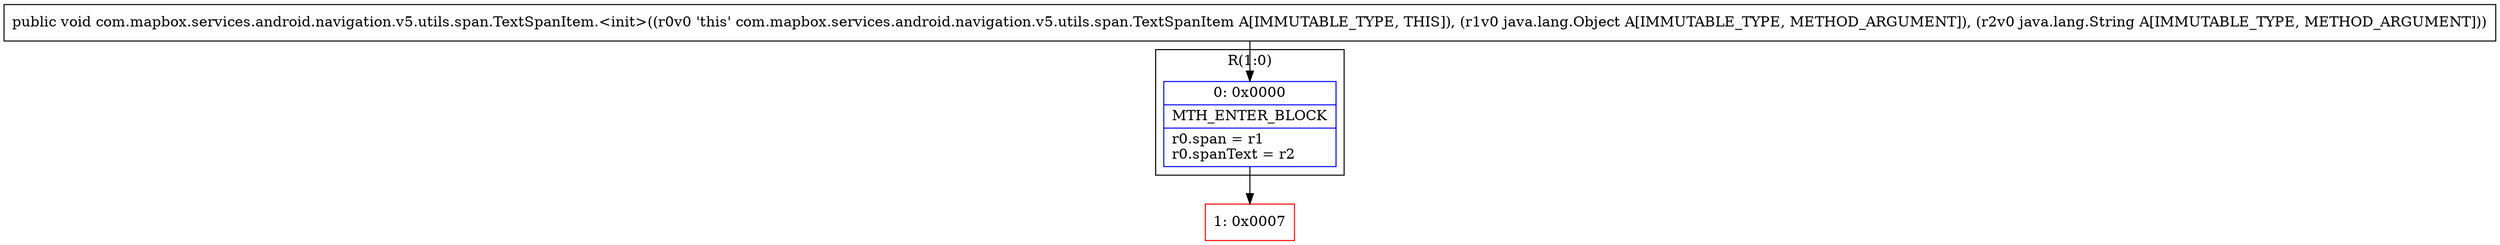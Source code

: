 digraph "CFG forcom.mapbox.services.android.navigation.v5.utils.span.TextSpanItem.\<init\>(Ljava\/lang\/Object;Ljava\/lang\/String;)V" {
subgraph cluster_Region_324049035 {
label = "R(1:0)";
node [shape=record,color=blue];
Node_0 [shape=record,label="{0\:\ 0x0000|MTH_ENTER_BLOCK\l|r0.span = r1\lr0.spanText = r2\l}"];
}
Node_1 [shape=record,color=red,label="{1\:\ 0x0007}"];
MethodNode[shape=record,label="{public void com.mapbox.services.android.navigation.v5.utils.span.TextSpanItem.\<init\>((r0v0 'this' com.mapbox.services.android.navigation.v5.utils.span.TextSpanItem A[IMMUTABLE_TYPE, THIS]), (r1v0 java.lang.Object A[IMMUTABLE_TYPE, METHOD_ARGUMENT]), (r2v0 java.lang.String A[IMMUTABLE_TYPE, METHOD_ARGUMENT])) }"];
MethodNode -> Node_0;
Node_0 -> Node_1;
}

